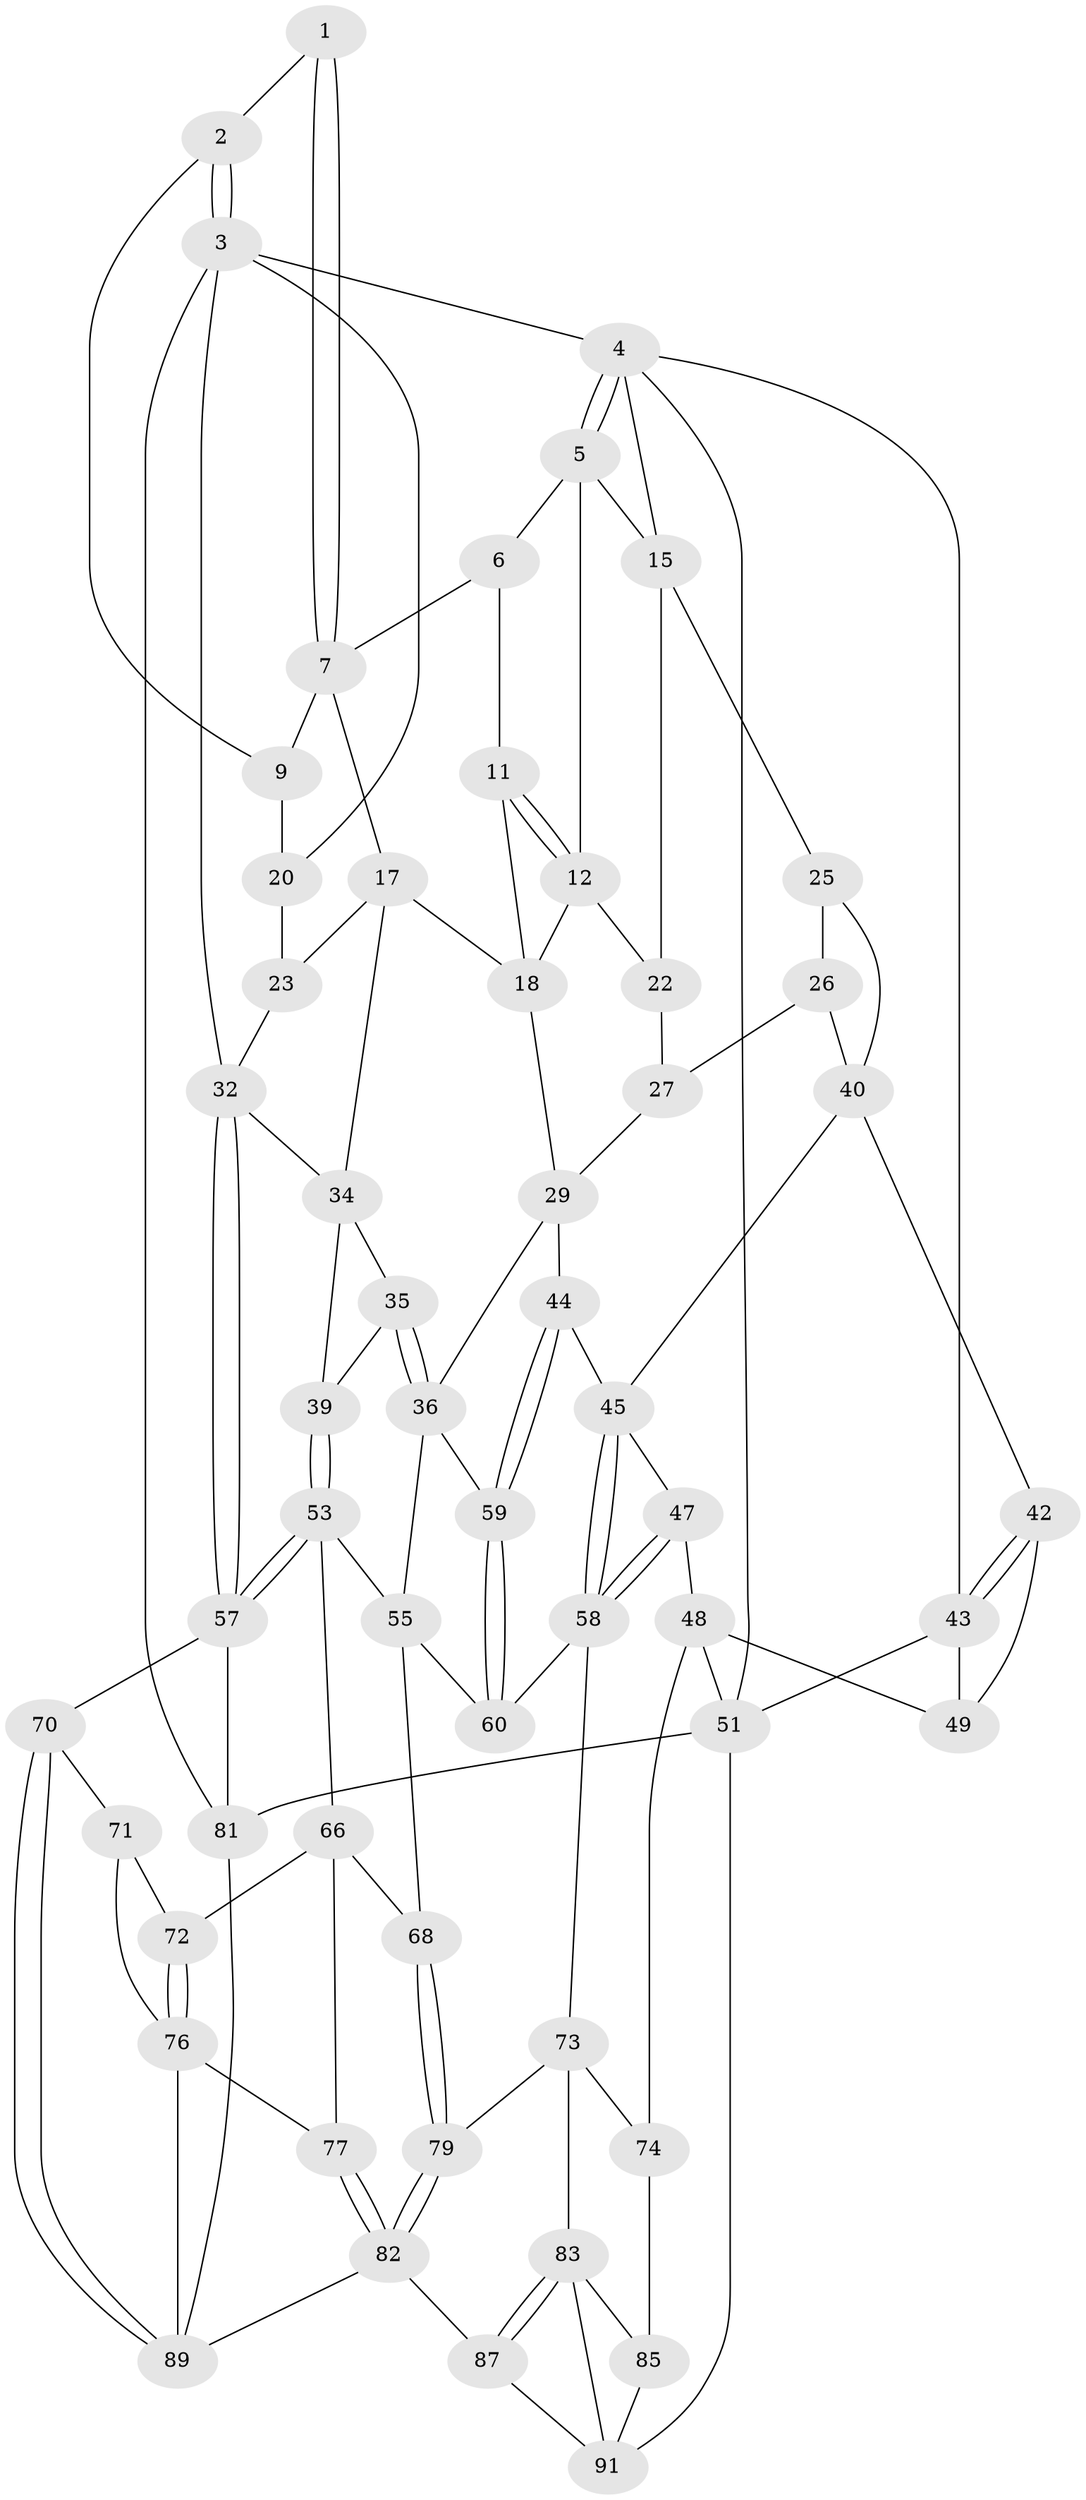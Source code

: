 // Generated by graph-tools (version 1.1) at 2025/24/03/03/25 07:24:38]
// undirected, 57 vertices, 120 edges
graph export_dot {
graph [start="1"]
  node [color=gray90,style=filled];
  1 [pos="+0.7906616192053877+0"];
  2 [pos="+1+0"];
  3 [pos="+1+0",super="+19"];
  4 [pos="+0+0",super="+14"];
  5 [pos="+0.3400969234926354+0",super="+13"];
  6 [pos="+0.5485929204726331+0",super="+8"];
  7 [pos="+0.785166665204798+0.1013714465282082",super="+10"];
  9 [pos="+0.884691380265505+0.09795194305535483"];
  11 [pos="+0.6218580841408962+0.06211224751419231"];
  12 [pos="+0.504055303416541+0.18805796297804855",super="+21"];
  15 [pos="+0+0.1487840150316985",super="+16"];
  17 [pos="+0.781417066552571+0.24441918666098622",super="+24"];
  18 [pos="+0.6615398675853548+0.19797697338303993",super="+28"];
  20 [pos="+0.9630082084970939+0.14776992151460042"];
  22 [pos="+0.28518875103009295+0.11955577628188574"];
  23 [pos="+0.9179587309875012+0.281344197093846"];
  25 [pos="+0+0.22085949611624328"];
  26 [pos="+0.2093737947781621+0.21495225436244877",super="+31"];
  27 [pos="+0.2529683966071281+0.1828020874454534",super="+30"];
  29 [pos="+0.48701422831812147+0.3946219790662859",super="+37"];
  32 [pos="+1+0.48231053494159776",super="+33"];
  34 [pos="+0.7767312971913707+0.2575057377892965",super="+38"];
  35 [pos="+0.7417166004662152+0.29164054409943657"];
  36 [pos="+0.5335747146140125+0.43615237254493305",super="+56"];
  39 [pos="+0.7707283700519587+0.49074186038040296"];
  40 [pos="+0.1935764359061066+0.4519788549773075",super="+41"];
  42 [pos="+0.15891119485168276+0.46918255186321167"];
  43 [pos="+0+0.3604525544362203",super="+50"];
  44 [pos="+0.39043286378951136+0.538628303526554"];
  45 [pos="+0.3406777577873828+0.5619517347585319",super="+46"];
  47 [pos="+0.20730221953099784+0.6474959883417372"];
  48 [pos="+0.19974862121987622+0.6404793346146472",super="+65"];
  49 [pos="+0.153815778537049+0.4798805703250278"];
  51 [pos="+0+0.7162476195995787",super="+52"];
  53 [pos="+0.7666354883960804+0.5063874142124728",super="+54"];
  55 [pos="+0.6063074680120967+0.5326578245465391",super="+64"];
  57 [pos="+1+0.5556104694095688",super="+69"];
  58 [pos="+0.268838462846878+0.7261604697133719",super="+62"];
  59 [pos="+0.39009420464188277+0.6235840371080275",super="+63"];
  60 [pos="+0.3843770083192675+0.6854824280417263",super="+61"];
  66 [pos="+0.6392511243414865+0.5629143878269965",super="+67"];
  68 [pos="+0.4654436422631049+0.7276897040242327"];
  70 [pos="+1+0.7346871702350655"];
  71 [pos="+0.7682950619925876+0.6640881476278546"];
  72 [pos="+0.6545624461676463+0.5957452886604016"];
  73 [pos="+0.2714645026839968+0.7611064498880967",super="+80"];
  74 [pos="+0.2217525706753494+0.7888534927142837",super="+75"];
  76 [pos="+0.6579432480025654+0.8375488430313361",super="+78"];
  77 [pos="+0.566983714283227+0.8495252350387884"];
  79 [pos="+0.4291067724952624+0.8374228742612253"];
  81 [pos="+1+1"];
  82 [pos="+0.5045730661258657+0.8893662140592097",super="+86"];
  83 [pos="+0.31868308155694913+0.9692631804695413",super="+84"];
  85 [pos="+0.17411936095271097+0.8915742345632927",super="+88"];
  87 [pos="+0.4135396387673517+1"];
  89 [pos="+0.787565141709061+0.9296128894930157",super="+90"];
  91 [pos="+0.11101334314690635+1",super="+92"];
  1 -- 2;
  1 -- 7;
  1 -- 7;
  2 -- 3;
  2 -- 3;
  2 -- 9;
  3 -- 4;
  3 -- 81;
  3 -- 32;
  3 -- 20;
  4 -- 5;
  4 -- 5;
  4 -- 43;
  4 -- 15;
  4 -- 51;
  5 -- 6;
  5 -- 12;
  5 -- 15;
  6 -- 11;
  6 -- 7;
  7 -- 9;
  7 -- 17;
  9 -- 20;
  11 -- 12;
  11 -- 12;
  11 -- 18;
  12 -- 18;
  12 -- 22;
  15 -- 25;
  15 -- 22;
  17 -- 18;
  17 -- 34;
  17 -- 23;
  18 -- 29;
  20 -- 23;
  22 -- 27;
  23 -- 32;
  25 -- 26;
  25 -- 40;
  26 -- 27 [weight=2];
  26 -- 40;
  27 -- 29;
  29 -- 36;
  29 -- 44;
  32 -- 57;
  32 -- 57;
  32 -- 34;
  34 -- 35;
  34 -- 39;
  35 -- 36;
  35 -- 36;
  35 -- 39;
  36 -- 55;
  36 -- 59;
  39 -- 53;
  39 -- 53;
  40 -- 42;
  40 -- 45;
  42 -- 43;
  42 -- 43;
  42 -- 49;
  43 -- 49;
  43 -- 51;
  44 -- 45;
  44 -- 59;
  44 -- 59;
  45 -- 58;
  45 -- 58;
  45 -- 47;
  47 -- 48;
  47 -- 58;
  47 -- 58;
  48 -- 49;
  48 -- 51;
  48 -- 74;
  51 -- 81;
  51 -- 91;
  53 -- 57;
  53 -- 57;
  53 -- 66;
  53 -- 55;
  55 -- 60;
  55 -- 68;
  57 -- 81;
  57 -- 70;
  58 -- 73;
  58 -- 60;
  59 -- 60 [weight=2];
  59 -- 60;
  66 -- 72;
  66 -- 68;
  66 -- 77;
  68 -- 79;
  68 -- 79;
  70 -- 71;
  70 -- 89;
  70 -- 89;
  71 -- 72;
  71 -- 76;
  72 -- 76;
  72 -- 76;
  73 -- 74;
  73 -- 83;
  73 -- 79;
  74 -- 85 [weight=2];
  76 -- 77;
  76 -- 89;
  77 -- 82;
  77 -- 82;
  79 -- 82;
  79 -- 82;
  81 -- 89;
  82 -- 87;
  82 -- 89;
  83 -- 87;
  83 -- 87;
  83 -- 91;
  83 -- 85;
  85 -- 91;
  87 -- 91;
}
